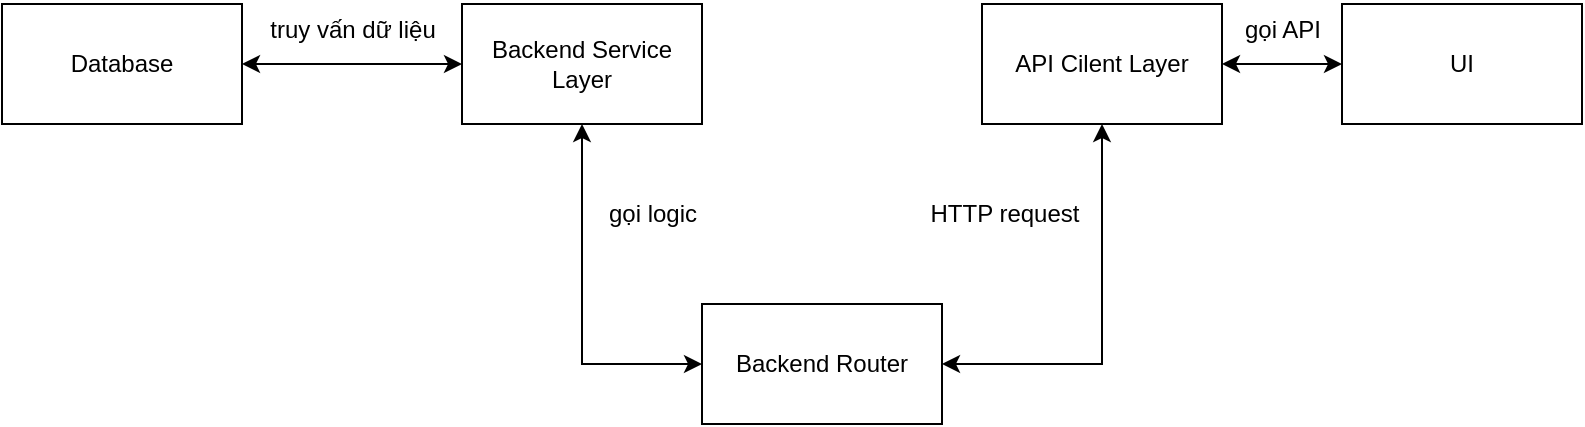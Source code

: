 <mxfile version="27.0.6">
  <diagram name="Page-1" id="RKXILUwSm5xGA8c1OW72">
    <mxGraphModel dx="1749" dy="1038" grid="1" gridSize="10" guides="1" tooltips="1" connect="1" arrows="1" fold="1" page="1" pageScale="1" pageWidth="850" pageHeight="1100" math="0" shadow="0">
      <root>
        <mxCell id="0" />
        <mxCell id="1" parent="0" />
        <mxCell id="KIqZW3CAoQl5uqi2JQVd-8" style="edgeStyle=orthogonalEdgeStyle;rounded=0;orthogonalLoop=1;jettySize=auto;html=1;entryX=0.5;entryY=1;entryDx=0;entryDy=0;exitX=1;exitY=0.5;exitDx=0;exitDy=0;startArrow=classic;startFill=1;" edge="1" parent="1" source="KIqZW3CAoQl5uqi2JQVd-1" target="KIqZW3CAoQl5uqi2JQVd-5">
          <mxGeometry relative="1" as="geometry">
            <mxPoint x="630" y="450" as="sourcePoint" />
          </mxGeometry>
        </mxCell>
        <mxCell id="KIqZW3CAoQl5uqi2JQVd-1" value="Backend Router" style="rounded=0;whiteSpace=wrap;html=1;" vertex="1" parent="1">
          <mxGeometry x="380" y="570" width="120" height="60" as="geometry" />
        </mxCell>
        <mxCell id="KIqZW3CAoQl5uqi2JQVd-16" style="edgeStyle=orthogonalEdgeStyle;rounded=0;orthogonalLoop=1;jettySize=auto;html=1;startArrow=classic;startFill=1;" edge="1" parent="1" source="KIqZW3CAoQl5uqi2JQVd-5" target="KIqZW3CAoQl5uqi2JQVd-15">
          <mxGeometry relative="1" as="geometry" />
        </mxCell>
        <mxCell id="KIqZW3CAoQl5uqi2JQVd-5" value="API Cilent Layer" style="rounded=0;whiteSpace=wrap;html=1;" vertex="1" parent="1">
          <mxGeometry x="520" y="420" width="120" height="60" as="geometry" />
        </mxCell>
        <mxCell id="KIqZW3CAoQl5uqi2JQVd-14" value="HTTP request" style="text;html=1;align=center;verticalAlign=middle;resizable=0;points=[];autosize=1;strokeColor=none;fillColor=none;" vertex="1" parent="1">
          <mxGeometry x="481" y="510" width="100" height="30" as="geometry" />
        </mxCell>
        <mxCell id="KIqZW3CAoQl5uqi2JQVd-15" value="UI" style="rounded=0;whiteSpace=wrap;html=1;" vertex="1" parent="1">
          <mxGeometry x="700" y="420" width="120" height="60" as="geometry" />
        </mxCell>
        <mxCell id="KIqZW3CAoQl5uqi2JQVd-19" style="edgeStyle=orthogonalEdgeStyle;rounded=0;orthogonalLoop=1;jettySize=auto;html=1;entryX=0;entryY=0.5;entryDx=0;entryDy=0;startArrow=classic;startFill=1;" edge="1" parent="1" source="KIqZW3CAoQl5uqi2JQVd-17" target="KIqZW3CAoQl5uqi2JQVd-1">
          <mxGeometry relative="1" as="geometry" />
        </mxCell>
        <mxCell id="KIqZW3CAoQl5uqi2JQVd-17" value="Backend Service Layer" style="rounded=0;whiteSpace=wrap;html=1;" vertex="1" parent="1">
          <mxGeometry x="260" y="420" width="120" height="60" as="geometry" />
        </mxCell>
        <mxCell id="KIqZW3CAoQl5uqi2JQVd-20" style="edgeStyle=orthogonalEdgeStyle;rounded=0;orthogonalLoop=1;jettySize=auto;html=1;entryX=0;entryY=0.5;entryDx=0;entryDy=0;startArrow=classic;startFill=1;" edge="1" parent="1" source="KIqZW3CAoQl5uqi2JQVd-18" target="KIqZW3CAoQl5uqi2JQVd-17">
          <mxGeometry relative="1" as="geometry" />
        </mxCell>
        <mxCell id="KIqZW3CAoQl5uqi2JQVd-18" value="Database" style="rounded=0;whiteSpace=wrap;html=1;" vertex="1" parent="1">
          <mxGeometry x="30" y="420" width="120" height="60" as="geometry" />
        </mxCell>
        <mxCell id="KIqZW3CAoQl5uqi2JQVd-21" value="truy vấn dữ liệu" style="text;html=1;align=center;verticalAlign=middle;resizable=0;points=[];autosize=1;strokeColor=none;fillColor=none;" vertex="1" parent="1">
          <mxGeometry x="150" y="418" width="110" height="30" as="geometry" />
        </mxCell>
        <mxCell id="KIqZW3CAoQl5uqi2JQVd-22" value="gọi logic" style="text;html=1;align=center;verticalAlign=middle;resizable=0;points=[];autosize=1;strokeColor=none;fillColor=none;" vertex="1" parent="1">
          <mxGeometry x="320" y="510" width="70" height="30" as="geometry" />
        </mxCell>
        <mxCell id="KIqZW3CAoQl5uqi2JQVd-23" value="gọi API" style="text;html=1;align=center;verticalAlign=middle;resizable=0;points=[];autosize=1;strokeColor=none;fillColor=none;" vertex="1" parent="1">
          <mxGeometry x="640" y="418" width="60" height="30" as="geometry" />
        </mxCell>
      </root>
    </mxGraphModel>
  </diagram>
</mxfile>

